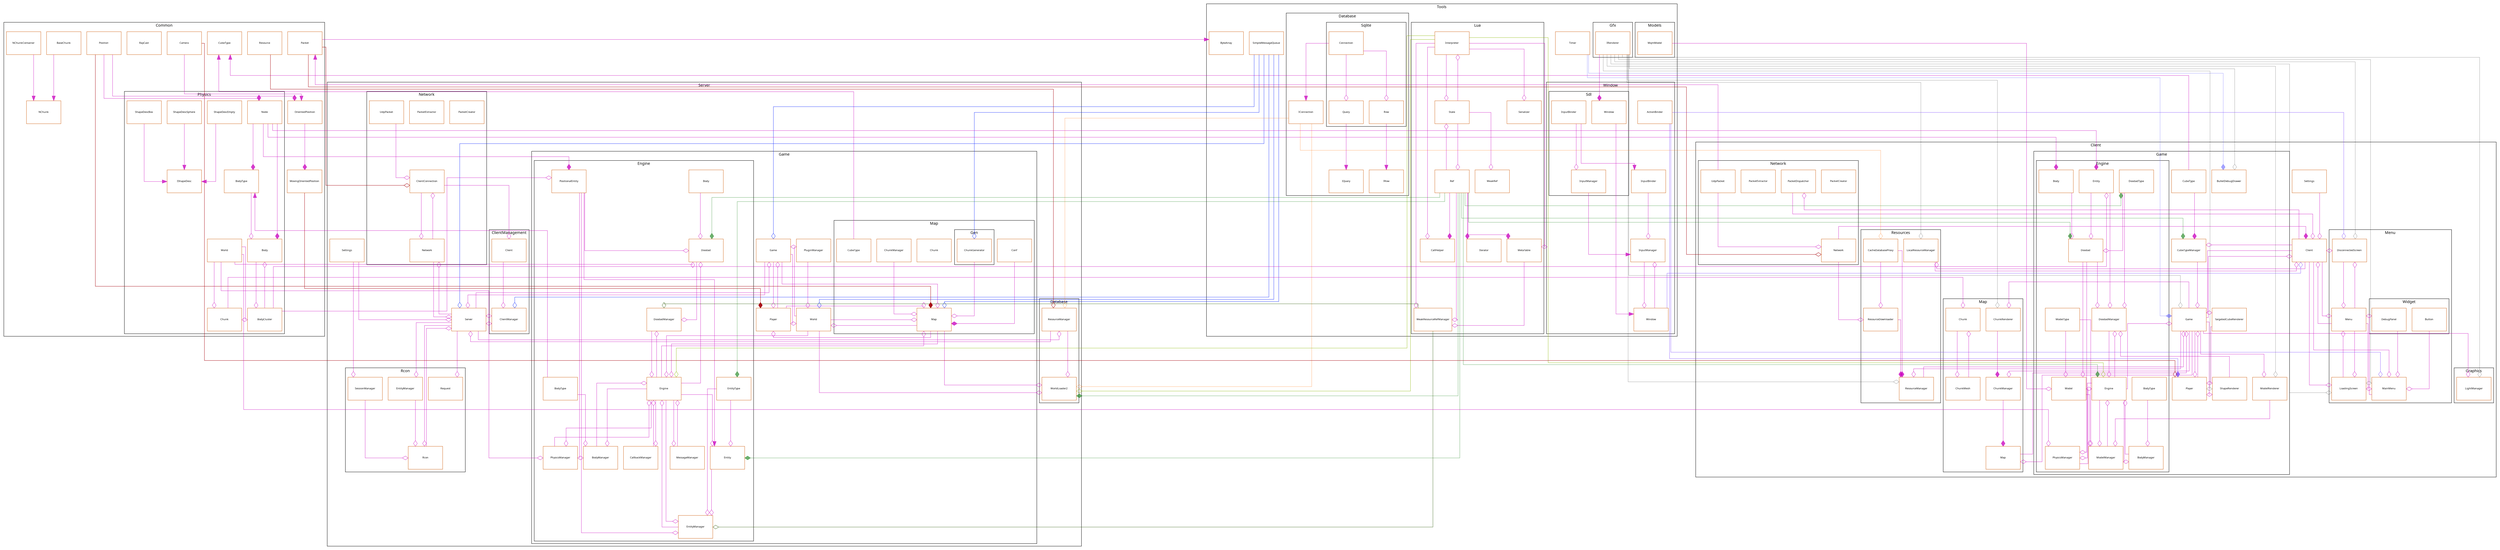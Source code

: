 digraph G {
    fontname="Monaco";
    fontsize=12;
    //nodesep=1.2;
    splines=ortho;
    ranksep=2;
    outputorder=edgesfirst;
    node [fontname="Monaco", fontsize=8, shape=record, width=1.5, height=1, color=chocolate];
    edge [fontname="Monaco", fontsize=8, color="#c900bdc2", arrowsize=1.5];

    subgraph cluster_Client {
        label="Client";
        Client_Client [label="{Client}"];
        Client_Settings [label="{Settings}"];

        subgraph cluster_Client_Resources {
            label="Resources";
            Client_Resources_ResourceManager [label="{ResourceManager}"];
            Client_Resources_LocalResourceManager [label="{LocalResourceManager}"];
            Client_Resources_CacheDatabaseProxy [label="{CacheDatabaseProxy}"];
            Client_Resources_ResourceDownloader [label="{ResourceDownloader}"];
        }

        subgraph cluster_Client_Graphics {
            label="Graphics";
            Client_Graphics_LightManager [label="{LightManager}"];
        }

        subgraph cluster_Client_Network {
            label="Network";
            Client_Network_Network [label="{Network}"];
            Client_Network_PacketCreator [label="{PacketCreator}"];
            Client_Network_PacketDispatcher [label="{PacketDispatcher}"];
            Client_Network_PacketExtractor [label="{PacketExtractor}"];
            Client_Network_UdpPacket [label="{UdpPacket}"];
        }

        subgraph cluster_Client_Map {
            label="Map";
            Client_Map_Chunk [label="{Chunk}"];
            Client_Map_ChunkManager [label="{ChunkManager}"];
            Client_Map_ChunkMesh [label="{ChunkMesh}"];
            Client_Map_ChunkRenderer [label="{ChunkRenderer}"];
            Client_Map_Map [label="{Map}"];
        }

        subgraph cluster_Client_Menu {
            label="Menu";
            Client_Menu_DisconnectedScreen [label="{DisconnectedScreen}"];
            Client_Menu_DisconnectedScreen [label="{DisconnectedScreen}"];
            Client_Menu_LoadingScreen [label="{LoadingScreen}"];
            Client_Menu_LoadingScreen [label="{LoadingScreen}"];
            Client_Menu_MainMenu [label="{MainMenu}"];
            Client_Menu_MainMenu [label="{MainMenu}"];
            Client_Menu_Menu [label="{Menu}"];
            Client_Menu_Menu [label="{Menu}"];

            subgraph cluster_Client_Menu_Widget {
                label="Widget";
                Client_Menu_Widget_Button [label="{Button}"];
                Client_Menu_Widget_DebugPanel [label="{DebugPanel}"];
            }
        }

        subgraph cluster_Client_Game {
            label="Game";
            Client_Game_BulletDebugDrawer [label="{BulletDebugDrawer}"];
            Client_Game_CubeType [label="{CubeType}"];
            Client_Game_CubeTypeManager [label="{CubeTypeManager}"];
            Client_Game_Game [label="{Game}"];
            Client_Game_ModelRenderer [label="{ModelRenderer}"];
            Client_Game_Player [label="{Player}"];
            Client_Game_ShapeRenderer [label="{ShapeRenderer}"];
            Client_Game_TargetedCubeRenderer [label="{TargetedCubeRenderer}"];

            subgraph cluster_Client_Game_Engine {
                label="Engine";
                Client_Game_Engine_Body [label="{Body}"];
                Client_Game_Engine_BodyManager [label="{BodyManager}"];
                Client_Game_Engine_BodyType [label="{BodyType}"];
                Client_Game_Engine_Doodad [label="{Doodad}"];
                Client_Game_Engine_DoodadManager [label="{DoodadManager}"];
                Client_Game_Engine_DoodadType [label="{DoodadType}"];
                Client_Game_Engine_Engine [label="{Engine}"];
                Client_Game_Engine_Entity [label="{Entity}"];
                Client_Game_Engine_Model [label="{Model}"];
                Client_Game_Engine_ModelManager [label="{ModelManager}"];
                Client_Game_Engine_ModelType [label="{ModelType}"];
                Client_Game_Engine_PhysicsManager [label="{PhysicsManager}"];
            }
        }
    }

    subgraph cluster_Server {
        label="Server";
        Server_Server [label="{Server}"];
        Server_Settings [label="{Settings}"];

        subgraph cluster_Server_ClientManagement {
            label="ClientManagement";
            Server_ClientManagement_Client [label="{Client}"];
            Server_ClientManagement_ClientManager [label="{ClientManager}"];
        }

        subgraph cluster_Server_Database {
            label="Database";
            Server_Database_ResourceManager [label="{ResourceManager}"];
            Server_Database_WorldLoader2 [label="{WorldLoader2}"];
        }

        subgraph cluster_Server_Game {
            label="Game";
            Server_Game_Game [label="{Game}"];
            Server_Game_Player [label="{Player}"];
            Server_Game_World [label="{World}"];
            Server_Game_PluginManager [label="{PluginManager}"];

            subgraph cluster_Server_Game_Map {
                label="Map";
                Server_Game_Map_Map [label="{Map}"];
                Server_Game_Map_ChunkManager [label="{ChunkManager}"];
                Server_Game_Map_Chunk [label="{Chunk}"];
                Server_Game_Map_Conf [label="{Conf}"];
                Server_Game_Map_CubeType [label="{CubeType}"];

                subgraph cluster_Server_Game_Map_Gen {
                    label="Gen";
                    Server_Game_Map_Gen_ChunkGenerator [label="{ChunkGenerator}"];
                    /*
                    Server_Game_Map_Gen_CubeSpawnInfo [label="{CubeSpawnInfo}"];
                    Server_Game_Map_Gen_IEquation [label="{IEquation}"];
                    Server_Game_Map_Gen_IRand [label="{IRand}"];
                    Server_Game_Map_Gen_IValidator [label="{IValidator}"];
                    Server_Game_Map_Gen_Perlin [label="{Perlin}"];
                    Server_Game_Map_Gen_RandMersenneTwister [label="{RandMersenneTwister}"];
                    */
                }
            }

            subgraph cluster_Server_Game_Engine {
                label="Engine";
                Server_Game_Engine_Body [label="{Body}"];
                Server_Game_Engine_BodyManager [label="{BodyManager}"];
                Server_Game_Engine_BodyType [label="{BodyType}"];
                Server_Game_Engine_CallbackManager [label="{CallbackManager}"];
                Server_Game_Engine_Doodad [label="{Doodad}"];
                Server_Game_Engine_DoodadManager [label="{DoodadManager}"];
                Server_Game_Engine_Engine [label="{Engine}"];
                Server_Game_Engine_Entity [label="{Entity}"];
                Server_Game_Engine_EntityManager [label="{EntityManager}"];
                Server_Game_Engine_EntityType [label="{EntityType}"];
                Server_Game_Engine_MessageManager [label="{MessageManager}"];
                Server_Game_Engine_PhysicsManager [label="{PhysicsManager}"];
                Server_Game_Engine_PositionalEntity [label="{PositionalEntity}"];
            }
        }

        subgraph cluster_Server_Network {
            label="Network";
            Server_Network_ClientConnection [label="{ClientConnection}"];
            Server_Network_Network [label="{Network}"];
            Server_Network_PacketCreator [label="{PacketCreator}"];
            Server_Network_PacketExtractor [label="{PacketExtractor}"];
            Server_Network_UdpPacket [label="{UdpPacket}"];
        }

        subgraph cluster_Server_Rcon {
            label="Rcon";
            Server_Rcon_EntityManager [label="{EntityManager}"];
            Server_Rcon_Rcon [label="{Rcon}"];
            Server_Rcon_Request [label="{Request}"];
            Server_Rcon_SessionManager [label="{SessionManager}"];
        }
    }

    subgraph cluster_Tools {
        label="Tools";
        /*
        Tools_AbstractCollider [label="{AbstractCollider}"];
        Tools_AlignedBox [label="{AlignedBox}"];
        Tools_AlignedCube [label="{AlignedCube}"];
        Tools_Frustum [label="{Frustum}"];
        Tools_Octree [label="{Octree}"];
        Tools_Plane [label="{Plane}"];
        Tools_Ray [label="{Ray}"];
        Tools_Rectangle [label="{Rectangle}"];
        Tools_Vector2 [label="{Vector2}"];
        Tools_Vector3 [label="{Vector3}"];
        */
        Tools_ByteArray [label="{ByteArray}"];
        Tools_SimpleMessageQueue [label="{SimpleMessageQueue}"];
        Tools_Timer [label="{Timer}"];

        subgraph cluster_Tools_Gfx {
            label="Gfx";
            Tools_Gfx_IRenderer [label="{IRenderer}"];
        }

        subgraph cluster_Tools_Database {
            label="Database";
            Tools_Database_IConnection [label="{IConnection}"];
            Tools_Database_IQuery [label="{IQuery}"];
            Tools_Database_IRow [label="{IRow}"];

            subgraph cluster_Tools_Database_Sqlite {
                label="Sqlite";
                Tools_Database_Sqlite_Connection [label="{Connection}"]
                Tools_Database_Sqlite_Query [label="{Query}"]
                Tools_Database_Sqlite_Row [label="{Row}"]
            }
        }

        subgraph cluster_Tools_Models {
            label="Models";
            Tools_Models_MqmModel [label="{MqmModel}"]
        }

        subgraph cluster_Tools_Lua {
            label="Lua";
            Tools_Lua_CallHelper [label="{CallHelper}"];
            Tools_Lua_Interpreter [label="{Interpreter}"];
            Tools_Lua_Iterator [label="{Iterator}"];
            Tools_Lua_MetaTable [label="{MetaTable}"];
            Tools_Lua_Ref [label="{Ref}"];
            Tools_Lua_Serializer [label="{Serializer}"];
            Tools_Lua_State [label="{State}"];
            Tools_Lua_WeakRef [label="{WeakRef}"];
            Tools_Lua_WeakResourceRefManager [label="{WeakResourceRefManager}"];
        }

        subgraph cluster_Tools_Window {
            label="Window";
            Tools_Window_ActionBinder [label="{ActionBinder}"];
            Tools_Window_InputBinder [label="{InputBinder}"];
            Tools_Window_InputManager [label="{InputManager}"];
            Tools_Window_Window [label="{Window}"];

            subgraph cluster_Tools_Window_Sdl {
                label="Sdl";
                Tools_Window_Sdl_InputBinder [label="{InputBinder}"];
                Tools_Window_Sdl_InputManager [label="{InputManager}"];
                Tools_Window_Sdl_Window [label="{Window}"];
            }
        }
    }

    subgraph cluster_Common {
        label="Common";
        Common_BaseChunk [label="{BaseChunk}"];
        Common_Camera [label="{Camera}"];
        Common_MovingOrientedPosition [label="{MovingOrientedPosition}"];
        Common_NChunk [label="{NChunk}"];
        Common_NChunkContainer [label="{NChunkContainer}"];
        Common_OrientedPosition [label="{OrientedPosition}"];
        Common_Packet [label="{Packet}"];
        Common_RayCast [label="{RayCast}"];
        Common_Resource [label="{Resource}"];
        Common_Position [label="{Position}"];
        Common_CubeType [label="{CubeType}"];

        subgraph cluster_Common_Physics {
            label="Physics";
            Common_Physics_Body [label="{Body}"];
            Common_Physics_BodyCluster [label="{BodyCluster}"];
            Common_Physics_BodyType [label="{BodyType}"];
            Common_Physics_Chunk [label="{Chunk}"];
            Common_Physics_IShapeDesc [label="{IShapeDesc}"];
            Common_Physics_Node [label="{Node}"];
            Common_Physics_ShapeDescBox [label="{ShapeDescBox}"];
            Common_Physics_ShapeDescEmpty [label="{ShapeDescEmpty}"];
            Common_Physics_ShapeDescSphere [label="{ShapeDescSphere}"];
            Common_Physics_World [label="{World}"];
        }
    }

    /*
       Tools::Database::Sqlite
    */
    Tools_Database_Sqlite_Connection -> Tools_Database_Sqlite_Row [arrowhead=odiamond];
    Tools_Database_Sqlite_Connection -> Tools_Database_Sqlite_Query [arrowhead=odiamond];
    Tools_Database_Sqlite_Connection -> Tools_Database_IConnection;
    Tools_Database_Sqlite_Query -> Tools_Database_IQuery;
    Tools_Database_Sqlite_Row -> Tools_Database_IRow;

    /*
       Tools::Database
       #ff6d0080 - IConnection
    */
    Tools_Database_IConnection -> Client_Resources_CacheDatabaseProxy [arrowhead=odiamond, color="#ff6d0080"];
    Tools_Database_IConnection -> Server_Database_ResourceManager [arrowhead=odiamond, color="#ff6d0080"];
    Tools_Database_IConnection -> Server_Database_WorldLoader2 [arrowhead=odiamond, color="#ff6d0080"];

    /*
       Tools::Window::Sdl
    */
    Tools_Window_Sdl_InputBinder -> Tools_Window_InputBinder;
    Tools_Window_Sdl_InputManager -> Tools_Window_InputManager;
    Tools_Window_Sdl_Window -> Tools_Window_Window;

    /*
       Tools::Window
       #804cffcf - Window, ActionBinder
    */
    Tools_Window_InputManager -> Tools_Window_Window [arrowhead=odiamond];
    Tools_Window_Window -> Tools_Window_InputManager [arrowhead=odiamond];
    Tools_Window_InputBinder -> Tools_Window_InputManager [arrowhead=odiamond];
    Tools_Window_Sdl_InputBinder -> Tools_Window_Sdl_InputManager [arrowhead=odiamond];
    Tools_Window_Window -> Client_Client [arrowhead=odiamond, color="#804cffcf"];
    Tools_Window_ActionBinder -> Client_Menu_MainMenu [arrowhead=odiamond, color="#804cffcf"];
    Tools_Window_ActionBinder -> Client_Menu_DisconnectedScreen [arrowhead=odiamond, color="#804cffcf"];
    Tools_Window_ActionBinder -> Client_Game_Player [arrowhead=diamond, color="#804cffcf"];

    /*
       Tools::Models
    */
    Tools_Models_MqmModel -> Client_Game_Engine_Model [arrowhead=odiamond];

    /*
       Tools::Lua
       #00750090 - Ref
       #89B600cf - Interpreter
       #285700cb - WeakResourceRefManager
    */
    Tools_Lua_Interpreter -> Tools_Lua_MetaTable [arrowhead=odiamond];
    Tools_Lua_Interpreter -> Tools_Lua_Serializer [arrowhead=odiamond];
    Tools_Lua_Interpreter -> Tools_Lua_State [arrowhead=odiamond];
    Tools_Lua_Interpreter -> Tools_Lua_WeakResourceRefManager [arrowhead=odiamond];
    Tools_Lua_Interpreter -> Tools_Lua_CallHelper [arrowhead=odiamond];
    Tools_Lua_Ref -> Tools_Lua_MetaTable [arrowhead=diamond];
    Tools_Lua_Ref -> Tools_Lua_State [arrowhead=odiamond];
    Tools_Lua_Ref -> Tools_Lua_Iterator [arrowhead=diamond];
    Tools_Lua_Ref -> Tools_Lua_CallHelper [arrowhead=diamond];
    Tools_Lua_Ref -> Tools_Lua_WeakResourceRefManager [arrowhead=odiamond];
    Tools_Lua_MetaTable -> Tools_Lua_WeakResourceRefManager [arrowhead=odiamond];
    Tools_Lua_State -> Tools_Lua_Ref [arrowhead=odiamond];
    Tools_Lua_State -> Tools_Lua_WeakRef [arrowhead=odiamond];
    Tools_Lua_State -> Tools_Lua_Interpreter [arrowhead=odiamond];
    Tools_Lua_Interpreter -> Client_Game_Engine_Engine [arrowhead=odiamond, color="#89B600cf"];
    Tools_Lua_Interpreter -> Server_Database_WorldLoader2 [arrowhead=odiamond, color="#89B600cf"];
    Tools_Lua_Interpreter -> Server_Game_Engine_Engine [arrowhead=odiamond, color="#89B600cf"];
    Tools_Lua_Ref -> Client_Game_Engine_Engine [arrowhead=diamond, color="#00750090"];
    Tools_Lua_Ref -> Client_Game_Engine_DoodadType [arrowhead=diamond, color="#00750090"];
    Tools_Lua_Ref -> Client_Game_Engine_Doodad [arrowhead=diamond, color="#00750090"];
    Tools_Lua_Ref -> Client_Game_CubeTypeManager [arrowhead=diamond, color="#00750090"];
    Tools_Lua_Ref -> Server_Database_WorldLoader2 [arrowhead=diamond, color="#00750090"];
    Tools_Lua_Ref -> Server_Game_Engine_Entity [arrowhead=diamond, color="#00750090"];
    Tools_Lua_Ref -> Server_Game_Engine_EntityType [arrowhead=diamond, color="#00750090"];
    Tools_Lua_Ref -> Server_Game_Engine_Doodad [arrowhead=diamond, color="#00750090"];
    Tools_Lua_WeakResourceRefManager -> Server_Game_Engine_EntityManager [arrowhead=odiamond, color="#285700cb"];
    Tools_Lua_WeakResourceRefManager -> Server_Game_Engine_DoodadManager [arrowhead=odiamond, color="#285700cb"];

    /*
       Tools
       #6968ff99 - Timer
       #001bffcb - SimpleMessageQueue
    */
    Tools_Timer -> Client_Game_Game [arrowhead=diamond, color="#6968ff99"];
    Tools_Timer -> Client_Game_BulletDebugDrawer [arrowhead=diamond, color="#6968ff99"];
    Tools_SimpleMessageQueue -> Server_Server [arrowhead=odiamond, color="#001bffcb"];
    Tools_SimpleMessageQueue -> Server_ClientManagement_ClientManager [arrowhead=odiamond, color="#001bffcb"];
    Tools_SimpleMessageQueue -> Server_Game_Game [arrowhead=odiamond, color="#001bffcb"];
    Tools_SimpleMessageQueue -> Server_Game_World [arrowhead=odiamond, color="#001bffcb"];
    Tools_SimpleMessageQueue -> Server_Game_Map_Map [arrowhead=odiamond, color="#001bffcb"];
    Tools_SimpleMessageQueue -> Server_Game_Map_Gen_ChunkGenerator [arrowhead=odiamond, color="#001bffcb"];

    /*
       Tools::Gfx
       #12121260 - IRenderer
    */
    Tools_Gfx_IRenderer -> Tools_Window_Sdl_Window [arrowhead=diamond];
    Tools_Gfx_IRenderer -> Client_Resources_ResourceManager [arrowhead=odiamond, color="#12121260"];
    Tools_Gfx_IRenderer -> Client_Resources_LocalResourceManager [arrowhead=odiamond, color="#12121260"];
    Tools_Gfx_IRenderer -> Client_Graphics_LightManager [arrowhead=odiamond, color="#12121260"];
    Tools_Gfx_IRenderer -> Client_Map_ChunkRenderer [arrowhead=odiamond, color="#12121260"];
    Tools_Gfx_IRenderer -> Client_Game_Game [arrowhead=odiamond, color="#12121260"];
    Tools_Gfx_IRenderer -> Client_Menu_MainMenu [arrowhead=odiamond, color="#12121260"];
    Tools_Gfx_IRenderer -> Client_Menu_LoadingScreen [arrowhead=odiamond, color="#12121260"];
    Tools_Gfx_IRenderer -> Client_Menu_DisconnectedScreen [arrowhead=odiamond, color="#12121260"];
    Tools_Gfx_IRenderer -> Client_Game_BulletDebugDrawer [arrowhead=odiamond, color="#12121260"];
    Tools_Gfx_IRenderer -> Client_Game_ModelRenderer [arrowhead=odiamond, color="#12121260"];
    Tools_Gfx_IRenderer -> Client_Game_ShapeRenderer [arrowhead=odiamond, color="#12121260"];

    /*
       Client::Resources
    */
    Client_Resources_CacheDatabaseProxy -> Client_Resources_ResourceDownloader [arrowhead=odiamond];
    Client_Resources_CacheDatabaseProxy -> Client_Resources_ResourceManager [arrowhead=diamond];
    Client_Resources_ResourceDownloader -> Client_Resources_ResourceManager [arrowhead=diamond];
    Client_Resources_LocalResourceManager -> Client_Client [arrowhead=odiamond];
    Client_Resources_ResourceManager -> Client_Game_Game [arrowhead=odiamond];

    /*
       Client::Game
    */
    Client_Game_Game -> Client_Resources_ResourceManager [arrowhead=odiamond];
    Client_Game_Game -> Client_Graphics_LightManager [arrowhead=odiamond];
    Client_Game_Game -> Client_Map_Map [arrowhead=odiamond];
    Client_Game_Game -> Client_Map_ChunkRenderer [arrowhead=odiamond];
    Client_Game_Game -> Client_Map_ChunkManager [arrowhead=odiamond];
    Client_Game_Game -> Client_Client [arrowhead=odiamond];
    Client_Game_Game -> Client_Game_ModelRenderer [arrowhead=odiamond];
    Client_Game_Game -> Client_Game_ShapeRenderer [arrowhead=odiamond];
    Client_Game_Game -> Client_Game_Player [arrowhead=odiamond];
    Client_Game_CubeTypeManager -> Client_Game_Game [arrowhead=odiamond];
    Client_Game_Player -> Client_Game_Game [arrowhead=odiamond];
    Client_Game_ModelRenderer -> Client_Game_Engine_ModelManager [arrowhead=odiamond];
    Client_Game_ShapeRenderer -> Client_Game_Engine_DoodadManager [arrowhead=odiamond];
    Client_Game_CubeType -> Client_Game_CubeTypeManager [arrowhead=diamond];
    Client_Game_CubeType -> Common_CubeType;
    Client_Game_TargetedCubeRenderer -> Client_Game_Player [arrowhead=odiamond];

    /*
       Client::Game::Engine
    */
    Client_Game_Engine_Engine -> Client_Game_Game [arrowhead=odiamond];
    Client_Game_Engine_Engine -> Client_Game_Engine_DoodadManager [arrowhead=odiamond];
    Client_Game_Engine_Engine -> Client_Game_Engine_PhysicsManager [arrowhead=odiamond];
    Client_Game_Engine_Engine -> Client_Game_Engine_ModelManager [arrowhead=odiamond];
    Client_Game_Engine_Engine -> Client_Game_Engine_BodyManager [arrowhead=odiamond];
    Client_Game_Engine_Doodad -> Client_Game_Engine_PhysicsManager [arrowhead=odiamond];
    Client_Game_Engine_ModelType -> Client_Game_Engine_ModelManager [arrowhead=odiamond];
    Client_Game_Engine_Model -> Client_Game_Engine_ModelManager [arrowhead=odiamond];
    Client_Game_Engine_Doodad -> Client_Game_Engine_Model [arrowhead=odiamond];
    Client_Game_Engine_Doodad -> Client_Game_Engine_DoodadManager [arrowhead=odiamond];
    Client_Game_Engine_DoodadType -> Client_Game_Engine_DoodadManager [arrowhead=odiamond];
    Client_Game_Engine_DoodadType -> Client_Game_Engine_Doodad [arrowhead=odiamond];
    Client_Game_Engine_Entity -> Client_Game_Engine_DoodadManager [arrowhead=odiamond];
    Client_Game_Engine_Entity -> Client_Game_Engine_Doodad [arrowhead=odiamond];
    Client_Game_Engine_Body -> Client_Game_Engine_Doodad [arrowhead=odiamond];
    Client_Game_Engine_ModelType -> Client_Game_Engine_Model [arrowhead=odiamond];
    Client_Game_Engine_BodyType -> Client_Game_Engine_BodyManager [arrowhead=odiamond];
    Client_Game_Engine_DoodadManager -> Client_Game_Engine_Engine [arrowhead=odiamond];
    Client_Game_Engine_ModelManager -> Client_Game_Engine_Engine [arrowhead=odiamond];
    Client_Game_Engine_BodyManager -> Client_Game_Engine_Engine [arrowhead=odiamond];
    Client_Game_Engine_PhysicsManager -> Client_Game_Engine_Engine [arrowhead=odiamond];

    /*
       Client::Network
    */
    Client_Network_Network -> Client_Resources_ResourceDownloader [arrowhead=odiamond];
    Client_Network_UdpPacket -> Common_Packet;
    Client_Network_UdpPacket -> Client_Network_Network [arrowhead=odiamond];
    Client_Network_Network -> Client_Client [arrowhead=diamond];
    Client_Network_PacketDispatcher -> Client_Client [arrowhead=odiamond];

    /*
       Client::Map
    */
    Client_Map_ChunkManager -> Client_Map_Map [arrowhead=diamond];
    Client_Map_Chunk -> Client_Map_ChunkMesh [arrowhead=odiamond];
    Client_Map_ChunkMesh -> Client_Map_Chunk [arrowhead=odiamond];
    Client_Map_ChunkRenderer -> Client_Map_ChunkManager [arrowhead=diamond];
    Client_Map_Map -> Client_Game_Game [arrowhead=odiamond];

    /*
       Client::Menu
    */
    Client_Menu_Menu -> Client_Client [arrowhead=odiamond];
    Client_Menu_Menu -> Client_Menu_MainMenu [arrowhead=odiamond];
    Client_Menu_Menu -> Client_Menu_LoadingScreen [arrowhead=odiamond];
    Client_Menu_Menu -> Client_Menu_DisconnectedScreen [arrowhead=odiamond];
    Client_Menu_LoadingScreen -> Client_Menu_Menu [arrowhead=odiamond];
    Client_Menu_DisconnectedScreen -> Client_Menu_Menu [arrowhead=odiamond];
    Client_Menu_MainMenu -> Client_Menu_Menu [arrowhead=odiamond];

    /*
       Client::Menu::Widget
    */
    Client_Menu_Widget_Button -> Client_Menu_MainMenu [arrowhead=odiamond];
    Client_Menu_Widget_DebugPanel -> Client_Menu_MainMenu [arrowhead=odiamond];

    /*
       Client
    */
    Client_Client -> Client_Resources_LocalResourceManager [arrowhead=odiamond];
    Client_Client -> Client_Network_PacketDispatcher [arrowhead=odiamond];
    Client_Settings -> Client_Client [arrowhead=odiamond];
    Client_Client -> Client_Game_Game [arrowhead=odiamond];
    Client_Client -> Client_Menu_Menu [arrowhead=odiamond];
    Client_Client -> Client_Menu_MainMenu [arrowhead=odiamond];
    Client_Client -> Client_Menu_LoadingScreen [arrowhead=odiamond];
    Client_Client -> Client_Menu_DisconnectedScreen [arrowhead=odiamond];
    Client_Client -> Client_Game_CubeTypeManager [arrowhead=odiamond];

    /*
       Common
       #a4000aee - Packet, Position, MovingOrientedPosition, Camera, Resource
    */
    Common_Position -> Common_Physics_Node [arrowhead=diamond];
    Common_Position -> Common_OrientedPosition [arrowhead=diamond];
    Common_Camera -> Common_OrientedPosition;
    Common_OrientedPosition -> Common_MovingOrientedPosition [arrowhead=diamond];
    Common_BaseChunk -> Common_NChunk;
    Common_NChunkContainer -> Common_NChunk;
    Common_Packet -> Tools_ByteArray;
    Common_Camera -> Client_Game_Player [arrowhead=odiamond, color="#a4000aee"];
    Common_MovingOrientedPosition -> Server_Game_Player [arrowhead=diamond, color="#a4000aee"];
    Common_Position -> Server_Game_Map_Map [arrowhead=diamond, color="#a4000aee"];
    Common_Packet -> Client_Network_Network [arrowhead=odiamond, color="#a4000aee"];
    Common_Packet -> Server_Network_ClientConnection [arrowhead=odiamond, color="#a4000aee"];
    Common_Resource -> Server_Database_ResourceManager [arrowhead=odiamond, color="#a4000aee"];

    /*
       Common::Physics
    */
    Common_Physics_Chunk -> Client_Map_Chunk [arrowhead=odiamond];
    Common_Physics_ShapeDescBox -> Common_Physics_IShapeDesc;
    Common_Physics_ShapeDescEmpty -> Common_Physics_IShapeDesc;
    Common_Physics_ShapeDescSphere -> Common_Physics_IShapeDesc;
    Common_Physics_World -> Common_Physics_Chunk [arrowhead=odiamond];
    Common_Physics_Node -> Common_Physics_BodyType [arrowhead=diamond];
    Common_Physics_World -> Common_Physics_BodyCluster [arrowhead=odiamond];
    Common_Physics_BodyCluster -> Common_Physics_Body [arrowhead=odiamond];
    Common_Physics_BodyType -> Common_Physics_Body [arrowhead=odiamond];
    Common_Physics_Node -> Common_Physics_Body [arrowhead=diamond];
    Common_Physics_Node -> Client_Game_Engine_Entity [arrowhead=diamond];
    Common_Physics_Node -> Client_Game_Engine_Body [arrowhead=diamond];
    Common_Physics_Node -> Server_Game_Engine_PositionalEntity [arrowhead=diamond];
    Common_Physics_BodyCluster -> Client_Game_Engine_Entity [arrowhead=odiamond];
    Common_Physics_BodyCluster -> Server_Game_Engine_PositionalEntity [arrowhead=odiamond];
    Common_Physics_Body -> Common_Physics_BodyCluster [arrowhead=odiamond];
    Common_Physics_World -> Client_Game_Engine_PhysicsManager [arrowhead=odiamond];
    Common_Physics_World -> Server_Game_Engine_PhysicsManager [arrowhead=odiamond];
    Common_Physics_World -> Server_Game_Engine_Doodad [arrowhead=odiamond];

    /*
       Server
    */
    Server_Settings -> Server_Server [arrowhead=odiamond];
    Server_Server -> Server_ClientManagement_ClientManager [arrowhead=odiamond];
    Server_Server -> Server_Database_ResourceManager [arrowhead=odiamond];
    Server_Server -> Server_Game_Game [arrowhead=odiamond];
    Server_Server -> Server_Network_Network [arrowhead=odiamond];
    Server_Server -> Server_Rcon_EntityManager [arrowhead=odiamond];
    Server_Server -> Server_Rcon_Rcon [arrowhead=odiamond];
    Server_Server -> Server_Rcon_Request [arrowhead=odiamond];
    Server_Settings -> Server_Rcon_SessionManager [arrowhead=odiamond];

    /*
       Server::Rcon
    */
    Server_Rcon_Rcon -> Server_Server [arrowhead=odiamond];
    Server_Rcon_SessionManager -> Server_Rcon_Rcon [arrowhead=odiamond];
    Server_Rcon_EntityManager -> Server_Rcon_Rcon [arrowhead=odiamond];

    /*
       Server::Game
    */
    Server_Game_Game -> Server_Server [arrowhead=odiamond];
    Server_Game_Game -> Server_Game_Player [arrowhead=odiamond];
    Server_Game_Game -> Server_Game_World [arrowhead=odiamond];
    Server_Game_Game -> Server_Game_Map_Map [arrowhead=odiamond];
    Server_Game_World -> Server_Database_WorldLoader2 [arrowhead=odiamond];
    Server_Game_World -> Server_Game_Game [arrowhead=odiamond];
    Server_Game_World -> Server_Game_Map_Map [arrowhead=odiamond];
    Server_Game_World -> Server_Game_Engine_Engine [arrowhead=odiamond];
    Server_Game_Player -> Server_Game_Game [arrowhead=odiamond];
    Server_Game_Player -> Server_Game_Map_Map [arrowhead=odiamond];
    Server_Game_PluginManager -> Server_Game_World [arrowhead=odiamond];

    /*
       Server::Game::Map
    */
    Server_Game_Map_Map -> Server_Database_WorldLoader2 [arrowhead=odiamond];
    Server_Game_Map_Map -> Server_Game_Player [arrowhead=odiamond];
    Server_Game_Map_Map -> Server_Game_World [arrowhead=odiamond];
    Server_Game_Map_Map -> Server_Game_Engine_Engine [arrowhead=odiamond];
    Server_Game_Map_CubeType -> Common_CubeType;
    Server_Game_Map_Conf -> Server_Game_Map_Map [arrowhead=diamond];
    Server_Game_Map_ChunkManager -> Server_Game_Map_Map [arrowhead=odiamond];

    /*
       Server::Game::Engine
    */
    Server_Game_Engine_Engine -> Server_Game_Map_Map [arrowhead=odiamond];
    Server_Game_Engine_Engine -> Server_Game_Engine_Entity [arrowhead=odiamond];
    Server_Game_Engine_Engine -> Server_Game_Engine_EntityManager [arrowhead=odiamond];
    Server_Game_Engine_Engine -> Server_Game_Engine_MessageManager [arrowhead=odiamond];
    Server_Game_Engine_Engine -> Server_Game_Engine_PhysicsManager [arrowhead=odiamond];
    Server_Game_Engine_Engine -> Server_Game_Engine_DoodadManager [arrowhead=odiamond];
    Server_Game_Engine_Engine -> Server_Game_Engine_Doodad [arrowhead=odiamond];
    Server_Game_Engine_Engine -> Server_Game_Engine_CallbackManager [arrowhead=odiamond];
    Server_Game_Engine_Engine -> Server_Game_Engine_BodyManager [arrowhead=odiamond];
    Server_Game_Engine_Entity -> Server_Game_Engine_EntityManager [arrowhead=odiamond];
    Server_Game_Engine_Doodad -> Server_Game_Engine_DoodadManager [arrowhead=odiamond];
    Server_Game_Engine_Body -> Server_Game_Engine_Doodad [arrowhead=odiamond];
    Server_Game_Engine_BodyType -> Common_Physics_BodyType;
    Server_Game_Engine_BodyType -> Server_Game_Engine_BodyManager [arrowhead=odiamond];
    Server_Game_Engine_EntityType -> Server_Game_Engine_Entity [arrowhead=odiamond];
    Server_Game_Engine_EntityType -> Server_Game_Engine_EntityManager [arrowhead=odiamond];
    Server_Game_Engine_PositionalEntity -> Server_Game_Engine_EntityManager [arrowhead=odiamond];
    Server_Game_Engine_PositionalEntity -> Server_Game_Engine_PhysicsManager [arrowhead=odiamond];
    Server_Game_Engine_PositionalEntity -> Server_Game_Engine_Doodad [arrowhead=odiamond];
    Server_Game_Engine_PositionalEntity -> Server_Game_Engine_Entity;
    Server_Game_Engine_MessageManager -> Server_Game_Engine_Engine [arrowhead=odiamond];
    Server_Game_Engine_EntityManager -> Server_Game_Engine_Engine [arrowhead=odiamond];
    Server_Game_Engine_CallbackManager -> Server_Game_Engine_Engine [arrowhead=odiamond];
    Server_Game_Engine_DoodadManager -> Server_Game_Engine_Engine [arrowhead=odiamond];
    Server_Game_Engine_PhysicsManager -> Server_Game_Engine_Engine [arrowhead=odiamond];
    Server_Game_Engine_BodyManager -> Server_Game_Engine_Engine [arrowhead=odiamond];

    /*
       Server::Game::Map::Gen
    */
    Server_Game_Map_Gen_ChunkGenerator -> Server_Game_Map_Map [arrowhead=odiamond];

    /*
       Server::ClientManagement
    */
    Server_ClientManagement_ClientManager -> Server_Server [arrowhead=odiamond];
    Server_ClientManagement_Client -> Server_ClientManagement_ClientManager [arrowhead=odiamond];

    /*
       Server::Database
    */
    Server_Database_ResourceManager -> Server_Server [arrowhead=odiamond];
    Server_Database_ResourceManager -> Server_Database_WorldLoader2 [arrowhead=odiamond];

    /*
       Server::Network
    */
    Server_Network_Network -> Server_Server [arrowhead=odiamond];
    Server_Network_Network -> Server_Network_ClientConnection [arrowhead=odiamond];
    Server_Network_UdpPacket -> Server_Network_ClientConnection [arrowhead=odiamond];
    Server_Network_ClientConnection -> Server_ClientManagement_Client [arrowhead=odiamond];
    Server_Network_ClientConnection -> Server_Network_Network [arrowhead=odiamond];

}
